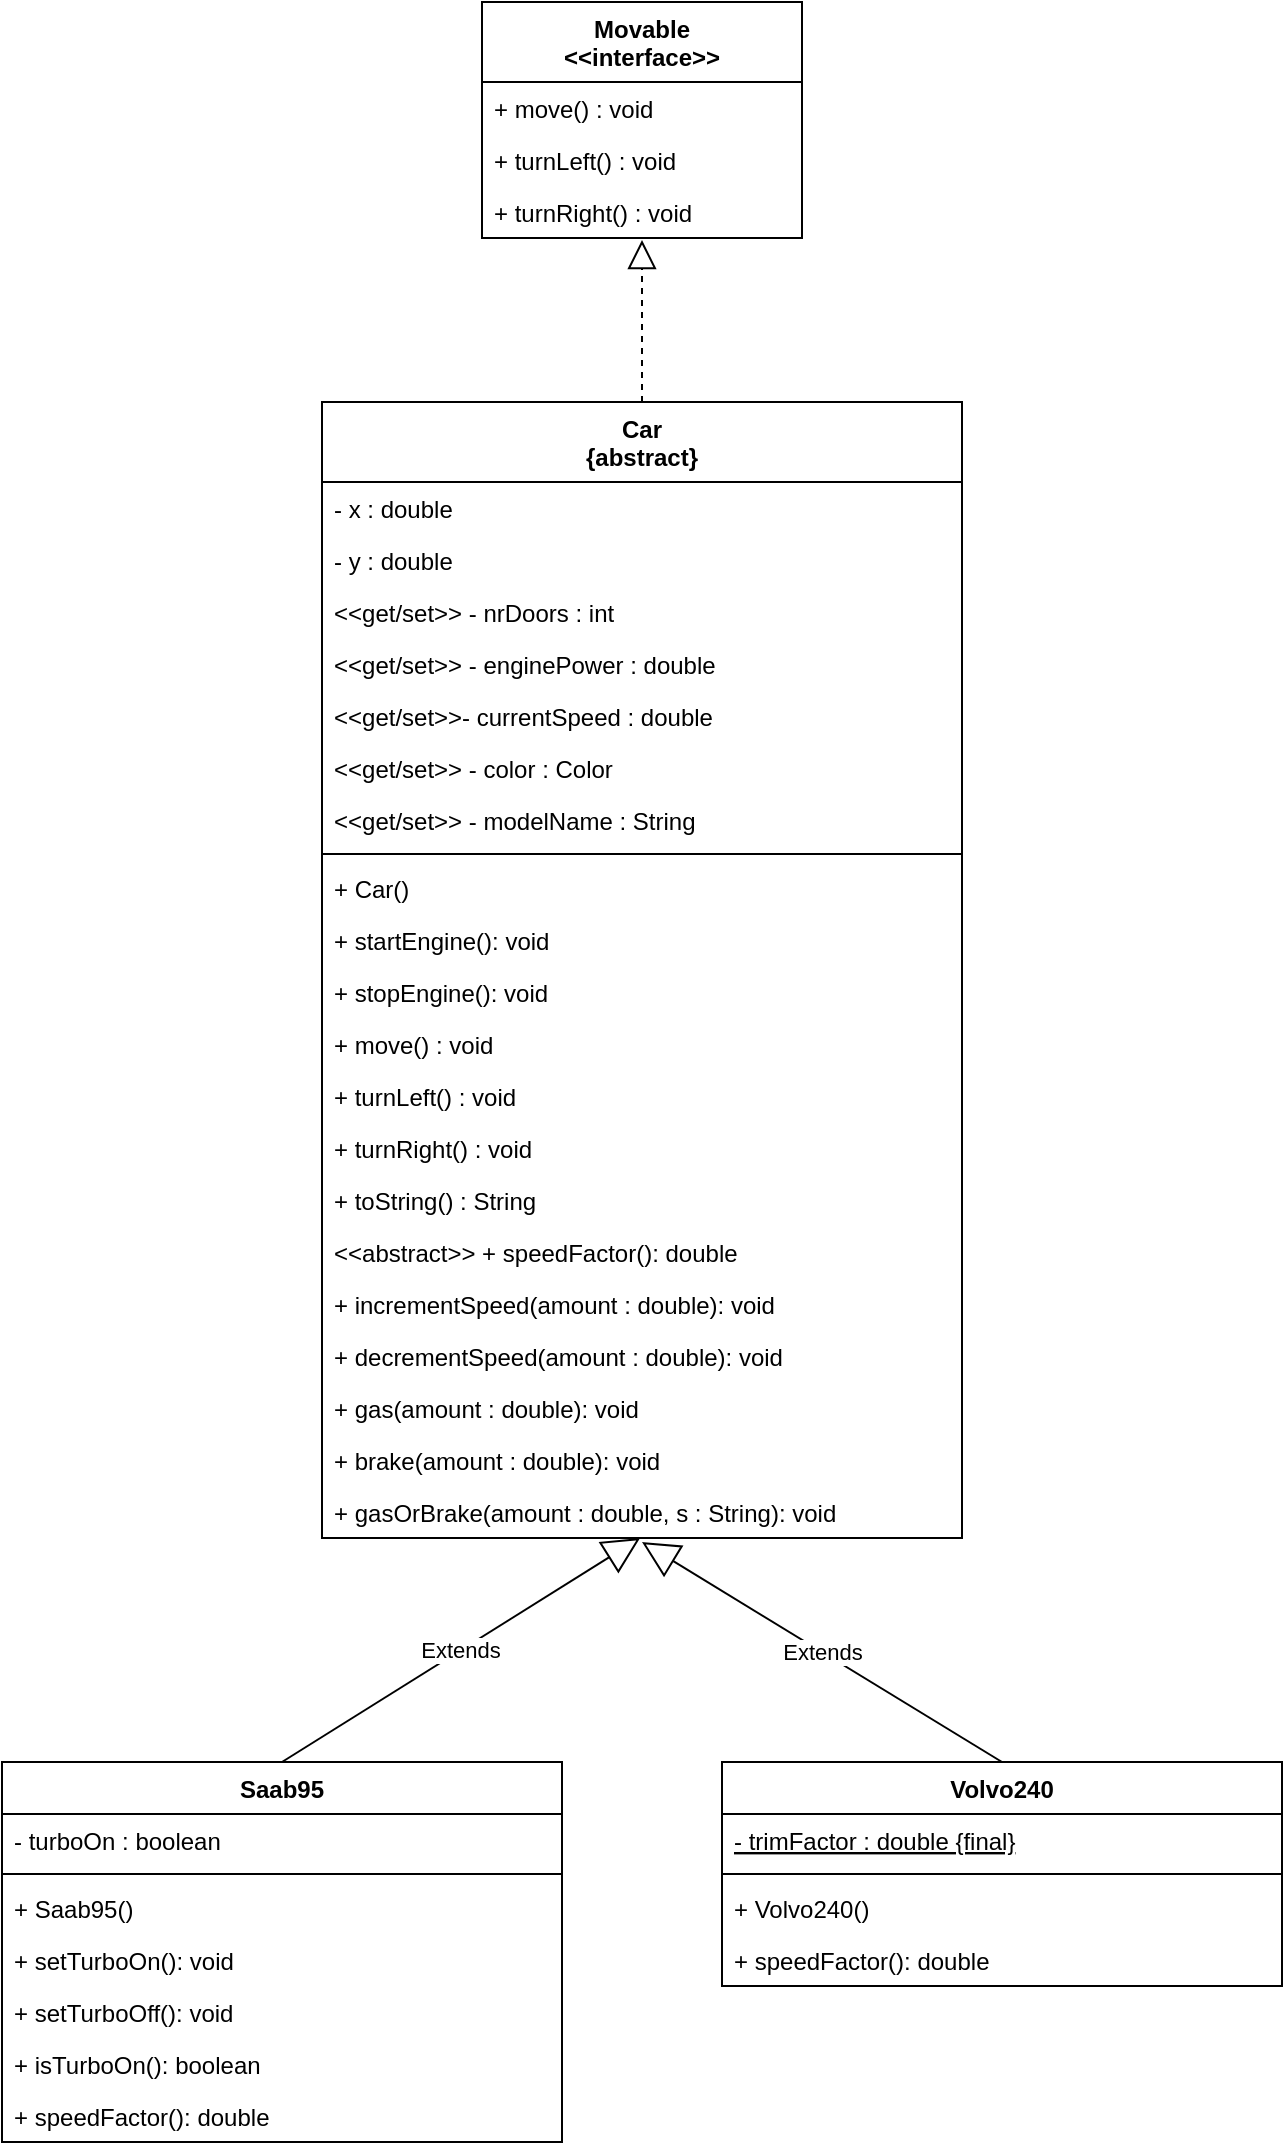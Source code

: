 <mxfile version="13.9.2" type="github">
  <diagram id="9ExOTt3ylyIHJ3yxfhAs" name="Page-1">
    <mxGraphModel dx="1022" dy="450" grid="1" gridSize="10" guides="1" tooltips="1" connect="1" arrows="1" fold="1" page="1" pageScale="1" pageWidth="827" pageHeight="1169" math="0" shadow="0">
      <root>
        <mxCell id="0" />
        <mxCell id="1" parent="0" />
        <mxCell id="5jvfqZs6cxE1F1yHet_P-27" value="Movable&#xa;&lt;&lt;interface&gt;&gt;" style="swimlane;fontStyle=1;childLayout=stackLayout;horizontal=1;startSize=40;fillColor=none;horizontalStack=0;resizeParent=1;resizeParentMax=0;resizeLast=0;collapsible=1;marginBottom=0;" parent="1" vertex="1">
          <mxGeometry x="320" width="160" height="118" as="geometry" />
        </mxCell>
        <mxCell id="5jvfqZs6cxE1F1yHet_P-28" value="+ move() : void" style="text;strokeColor=none;fillColor=none;align=left;verticalAlign=top;spacingLeft=4;spacingRight=4;overflow=hidden;rotatable=0;points=[[0,0.5],[1,0.5]];portConstraint=eastwest;" parent="5jvfqZs6cxE1F1yHet_P-27" vertex="1">
          <mxGeometry y="40" width="160" height="26" as="geometry" />
        </mxCell>
        <mxCell id="5jvfqZs6cxE1F1yHet_P-29" value="+ turnLeft() : void" style="text;strokeColor=none;fillColor=none;align=left;verticalAlign=top;spacingLeft=4;spacingRight=4;overflow=hidden;rotatable=0;points=[[0,0.5],[1,0.5]];portConstraint=eastwest;" parent="5jvfqZs6cxE1F1yHet_P-27" vertex="1">
          <mxGeometry y="66" width="160" height="26" as="geometry" />
        </mxCell>
        <mxCell id="5jvfqZs6cxE1F1yHet_P-30" value="+ turnRight() : void" style="text;strokeColor=none;fillColor=none;align=left;verticalAlign=top;spacingLeft=4;spacingRight=4;overflow=hidden;rotatable=0;points=[[0,0.5],[1,0.5]];portConstraint=eastwest;" parent="5jvfqZs6cxE1F1yHet_P-27" vertex="1">
          <mxGeometry y="92" width="160" height="26" as="geometry" />
        </mxCell>
        <mxCell id="5jvfqZs6cxE1F1yHet_P-31" value="Car&#xa;{abstract}&#xa;" style="swimlane;fontStyle=1;align=center;verticalAlign=top;childLayout=stackLayout;horizontal=1;startSize=40;horizontalStack=0;resizeParent=1;resizeParentMax=0;resizeLast=0;collapsible=1;marginBottom=0;" parent="1" vertex="1">
          <mxGeometry x="240" y="200" width="320" height="568" as="geometry" />
        </mxCell>
        <mxCell id="5jvfqZs6cxE1F1yHet_P-46" value="- x : double" style="text;strokeColor=none;fillColor=none;align=left;verticalAlign=top;spacingLeft=4;spacingRight=4;overflow=hidden;rotatable=0;points=[[0,0.5],[1,0.5]];portConstraint=eastwest;" parent="5jvfqZs6cxE1F1yHet_P-31" vertex="1">
          <mxGeometry y="40" width="320" height="26" as="geometry" />
        </mxCell>
        <mxCell id="5jvfqZs6cxE1F1yHet_P-47" value="- y : double" style="text;strokeColor=none;fillColor=none;align=left;verticalAlign=top;spacingLeft=4;spacingRight=4;overflow=hidden;rotatable=0;points=[[0,0.5],[1,0.5]];portConstraint=eastwest;" parent="5jvfqZs6cxE1F1yHet_P-31" vertex="1">
          <mxGeometry y="66" width="320" height="26" as="geometry" />
        </mxCell>
        <mxCell id="5jvfqZs6cxE1F1yHet_P-32" value="&lt;&lt;get/set&gt;&gt; - nrDoors : int" style="text;strokeColor=none;fillColor=none;align=left;verticalAlign=top;spacingLeft=4;spacingRight=4;overflow=hidden;rotatable=0;points=[[0,0.5],[1,0.5]];portConstraint=eastwest;" parent="5jvfqZs6cxE1F1yHet_P-31" vertex="1">
          <mxGeometry y="92" width="320" height="26" as="geometry" />
        </mxCell>
        <mxCell id="5jvfqZs6cxE1F1yHet_P-33" value="&lt;&lt;get/set&gt;&gt; - enginePower : double" style="text;strokeColor=none;fillColor=none;align=left;verticalAlign=top;spacingLeft=4;spacingRight=4;overflow=hidden;rotatable=0;points=[[0,0.5],[1,0.5]];portConstraint=eastwest;" parent="5jvfqZs6cxE1F1yHet_P-31" vertex="1">
          <mxGeometry y="118" width="320" height="26" as="geometry" />
        </mxCell>
        <mxCell id="5jvfqZs6cxE1F1yHet_P-34" value="&lt;&lt;get/set&gt;&gt;- currentSpeed : double" style="text;strokeColor=none;fillColor=none;align=left;verticalAlign=top;spacingLeft=4;spacingRight=4;overflow=hidden;rotatable=0;points=[[0,0.5],[1,0.5]];portConstraint=eastwest;" parent="5jvfqZs6cxE1F1yHet_P-31" vertex="1">
          <mxGeometry y="144" width="320" height="26" as="geometry" />
        </mxCell>
        <mxCell id="5jvfqZs6cxE1F1yHet_P-35" value="&lt;&lt;get/set&gt;&gt; - color : Color" style="text;strokeColor=none;fillColor=none;align=left;verticalAlign=top;spacingLeft=4;spacingRight=4;overflow=hidden;rotatable=0;points=[[0,0.5],[1,0.5]];portConstraint=eastwest;" parent="5jvfqZs6cxE1F1yHet_P-31" vertex="1">
          <mxGeometry y="170" width="320" height="26" as="geometry" />
        </mxCell>
        <mxCell id="5jvfqZs6cxE1F1yHet_P-36" value="&lt;&lt;get/set&gt;&gt; - modelName : String" style="text;strokeColor=none;fillColor=none;align=left;verticalAlign=top;spacingLeft=4;spacingRight=4;overflow=hidden;rotatable=0;points=[[0,0.5],[1,0.5]];portConstraint=eastwest;" parent="5jvfqZs6cxE1F1yHet_P-31" vertex="1">
          <mxGeometry y="196" width="320" height="26" as="geometry" />
        </mxCell>
        <mxCell id="5jvfqZs6cxE1F1yHet_P-37" value="" style="line;strokeWidth=1;fillColor=none;align=left;verticalAlign=middle;spacingTop=-1;spacingLeft=3;spacingRight=3;rotatable=0;labelPosition=right;points=[];portConstraint=eastwest;" parent="5jvfqZs6cxE1F1yHet_P-31" vertex="1">
          <mxGeometry y="222" width="320" height="8" as="geometry" />
        </mxCell>
        <mxCell id="5jvfqZs6cxE1F1yHet_P-48" value="+ Car()" style="text;strokeColor=none;fillColor=none;align=left;verticalAlign=top;spacingLeft=4;spacingRight=4;overflow=hidden;rotatable=0;points=[[0,0.5],[1,0.5]];portConstraint=eastwest;" parent="5jvfqZs6cxE1F1yHet_P-31" vertex="1">
          <mxGeometry y="230" width="320" height="26" as="geometry" />
        </mxCell>
        <mxCell id="5jvfqZs6cxE1F1yHet_P-38" value="+ startEngine(): void" style="text;strokeColor=none;fillColor=none;align=left;verticalAlign=top;spacingLeft=4;spacingRight=4;overflow=hidden;rotatable=0;points=[[0,0.5],[1,0.5]];portConstraint=eastwest;" parent="5jvfqZs6cxE1F1yHet_P-31" vertex="1">
          <mxGeometry y="256" width="320" height="26" as="geometry" />
        </mxCell>
        <mxCell id="5jvfqZs6cxE1F1yHet_P-39" value="+ stopEngine(): void" style="text;strokeColor=none;fillColor=none;align=left;verticalAlign=top;spacingLeft=4;spacingRight=4;overflow=hidden;rotatable=0;points=[[0,0.5],[1,0.5]];portConstraint=eastwest;" parent="5jvfqZs6cxE1F1yHet_P-31" vertex="1">
          <mxGeometry y="282" width="320" height="26" as="geometry" />
        </mxCell>
        <mxCell id="5jvfqZs6cxE1F1yHet_P-50" value="+ move() : void" style="text;strokeColor=none;fillColor=none;align=left;verticalAlign=top;spacingLeft=4;spacingRight=4;overflow=hidden;rotatable=0;points=[[0,0.5],[1,0.5]];portConstraint=eastwest;" parent="5jvfqZs6cxE1F1yHet_P-31" vertex="1">
          <mxGeometry y="308" width="320" height="26" as="geometry" />
        </mxCell>
        <mxCell id="5jvfqZs6cxE1F1yHet_P-51" value="+ turnLeft() : void" style="text;strokeColor=none;fillColor=none;align=left;verticalAlign=top;spacingLeft=4;spacingRight=4;overflow=hidden;rotatable=0;points=[[0,0.5],[1,0.5]];portConstraint=eastwest;" parent="5jvfqZs6cxE1F1yHet_P-31" vertex="1">
          <mxGeometry y="334" width="320" height="26" as="geometry" />
        </mxCell>
        <mxCell id="5jvfqZs6cxE1F1yHet_P-52" value="+ turnRight() : void" style="text;strokeColor=none;fillColor=none;align=left;verticalAlign=top;spacingLeft=4;spacingRight=4;overflow=hidden;rotatable=0;points=[[0,0.5],[1,0.5]];portConstraint=eastwest;" parent="5jvfqZs6cxE1F1yHet_P-31" vertex="1">
          <mxGeometry y="360" width="320" height="26" as="geometry" />
        </mxCell>
        <mxCell id="QgUYAG2iofooA8F9H0BW-3" value="+ toString() : String" style="text;strokeColor=none;fillColor=none;align=left;verticalAlign=top;spacingLeft=4;spacingRight=4;overflow=hidden;rotatable=0;points=[[0,0.5],[1,0.5]];portConstraint=eastwest;" vertex="1" parent="5jvfqZs6cxE1F1yHet_P-31">
          <mxGeometry y="386" width="320" height="26" as="geometry" />
        </mxCell>
        <mxCell id="5jvfqZs6cxE1F1yHet_P-40" value="&lt;&lt;abstract&gt;&gt; + speedFactor(): double" style="text;strokeColor=none;fillColor=none;align=left;verticalAlign=top;spacingLeft=4;spacingRight=4;overflow=hidden;rotatable=0;points=[[0,0.5],[1,0.5]];portConstraint=eastwest;" parent="5jvfqZs6cxE1F1yHet_P-31" vertex="1">
          <mxGeometry y="412" width="320" height="26" as="geometry" />
        </mxCell>
        <mxCell id="5jvfqZs6cxE1F1yHet_P-41" value="+ incrementSpeed(amount : double): void" style="text;strokeColor=none;fillColor=none;align=left;verticalAlign=top;spacingLeft=4;spacingRight=4;overflow=hidden;rotatable=0;points=[[0,0.5],[1,0.5]];portConstraint=eastwest;" parent="5jvfqZs6cxE1F1yHet_P-31" vertex="1">
          <mxGeometry y="438" width="320" height="26" as="geometry" />
        </mxCell>
        <mxCell id="5jvfqZs6cxE1F1yHet_P-42" value="+ decrementSpeed(amount : double): void" style="text;strokeColor=none;fillColor=none;align=left;verticalAlign=top;spacingLeft=4;spacingRight=4;overflow=hidden;rotatable=0;points=[[0,0.5],[1,0.5]];portConstraint=eastwest;" parent="5jvfqZs6cxE1F1yHet_P-31" vertex="1">
          <mxGeometry y="464" width="320" height="26" as="geometry" />
        </mxCell>
        <mxCell id="5jvfqZs6cxE1F1yHet_P-43" value="+ gas(amount : double): void" style="text;strokeColor=none;fillColor=none;align=left;verticalAlign=top;spacingLeft=4;spacingRight=4;overflow=hidden;rotatable=0;points=[[0,0.5],[1,0.5]];portConstraint=eastwest;" parent="5jvfqZs6cxE1F1yHet_P-31" vertex="1">
          <mxGeometry y="490" width="320" height="26" as="geometry" />
        </mxCell>
        <mxCell id="5jvfqZs6cxE1F1yHet_P-44" value="+ brake(amount : double): void" style="text;strokeColor=none;fillColor=none;align=left;verticalAlign=top;spacingLeft=4;spacingRight=4;overflow=hidden;rotatable=0;points=[[0,0.5],[1,0.5]];portConstraint=eastwest;" parent="5jvfqZs6cxE1F1yHet_P-31" vertex="1">
          <mxGeometry y="516" width="320" height="26" as="geometry" />
        </mxCell>
        <mxCell id="QgUYAG2iofooA8F9H0BW-2" value="+ gasOrBrake(amount : double, s : String): void" style="text;strokeColor=none;fillColor=none;align=left;verticalAlign=top;spacingLeft=4;spacingRight=4;overflow=hidden;rotatable=0;points=[[0,0.5],[1,0.5]];portConstraint=eastwest;" vertex="1" parent="5jvfqZs6cxE1F1yHet_P-31">
          <mxGeometry y="542" width="320" height="26" as="geometry" />
        </mxCell>
        <mxCell id="5jvfqZs6cxE1F1yHet_P-45" value="" style="endArrow=block;dashed=1;endFill=0;endSize=12;html=1;entryX=0.5;entryY=1.038;entryDx=0;entryDy=0;entryPerimeter=0;" parent="1" source="5jvfqZs6cxE1F1yHet_P-31" target="5jvfqZs6cxE1F1yHet_P-30" edge="1">
          <mxGeometry width="160" relative="1" as="geometry">
            <mxPoint x="580" y="280" as="sourcePoint" />
            <mxPoint x="740" y="280" as="targetPoint" />
          </mxGeometry>
        </mxCell>
        <mxCell id="5jvfqZs6cxE1F1yHet_P-53" value="Saab95" style="swimlane;fontStyle=1;align=center;verticalAlign=top;childLayout=stackLayout;horizontal=1;startSize=26;horizontalStack=0;resizeParent=1;resizeParentMax=0;resizeLast=0;collapsible=1;marginBottom=0;" parent="1" vertex="1">
          <mxGeometry x="80" y="880" width="280" height="190" as="geometry" />
        </mxCell>
        <mxCell id="5jvfqZs6cxE1F1yHet_P-54" value="- turboOn : boolean" style="text;strokeColor=none;fillColor=none;align=left;verticalAlign=top;spacingLeft=4;spacingRight=4;overflow=hidden;rotatable=0;points=[[0,0.5],[1,0.5]];portConstraint=eastwest;fontStyle=0" parent="5jvfqZs6cxE1F1yHet_P-53" vertex="1">
          <mxGeometry y="26" width="280" height="26" as="geometry" />
        </mxCell>
        <mxCell id="5jvfqZs6cxE1F1yHet_P-55" value="" style="line;strokeWidth=1;fillColor=none;align=left;verticalAlign=middle;spacingTop=-1;spacingLeft=3;spacingRight=3;rotatable=0;labelPosition=right;points=[];portConstraint=eastwest;" parent="5jvfqZs6cxE1F1yHet_P-53" vertex="1">
          <mxGeometry y="52" width="280" height="8" as="geometry" />
        </mxCell>
        <mxCell id="5jvfqZs6cxE1F1yHet_P-56" value="+ Saab95()" style="text;strokeColor=none;fillColor=none;align=left;verticalAlign=top;spacingLeft=4;spacingRight=4;overflow=hidden;rotatable=0;points=[[0,0.5],[1,0.5]];portConstraint=eastwest;" parent="5jvfqZs6cxE1F1yHet_P-53" vertex="1">
          <mxGeometry y="60" width="280" height="26" as="geometry" />
        </mxCell>
        <mxCell id="5jvfqZs6cxE1F1yHet_P-57" value="+ setTurboOn(): void" style="text;strokeColor=none;fillColor=none;align=left;verticalAlign=top;spacingLeft=4;spacingRight=4;overflow=hidden;rotatable=0;points=[[0,0.5],[1,0.5]];portConstraint=eastwest;" parent="5jvfqZs6cxE1F1yHet_P-53" vertex="1">
          <mxGeometry y="86" width="280" height="26" as="geometry" />
        </mxCell>
        <mxCell id="5jvfqZs6cxE1F1yHet_P-58" value="+ setTurboOff(): void" style="text;strokeColor=none;fillColor=none;align=left;verticalAlign=top;spacingLeft=4;spacingRight=4;overflow=hidden;rotatable=0;points=[[0,0.5],[1,0.5]];portConstraint=eastwest;" parent="5jvfqZs6cxE1F1yHet_P-53" vertex="1">
          <mxGeometry y="112" width="280" height="26" as="geometry" />
        </mxCell>
        <mxCell id="QgUYAG2iofooA8F9H0BW-6" value="+ isTurboOn(): boolean" style="text;strokeColor=none;fillColor=none;align=left;verticalAlign=top;spacingLeft=4;spacingRight=4;overflow=hidden;rotatable=0;points=[[0,0.5],[1,0.5]];portConstraint=eastwest;" vertex="1" parent="5jvfqZs6cxE1F1yHet_P-53">
          <mxGeometry y="138" width="280" height="26" as="geometry" />
        </mxCell>
        <mxCell id="5jvfqZs6cxE1F1yHet_P-59" value="+ speedFactor(): double" style="text;strokeColor=none;fillColor=none;align=left;verticalAlign=top;spacingLeft=4;spacingRight=4;overflow=hidden;rotatable=0;points=[[0,0.5],[1,0.5]];portConstraint=eastwest;" parent="5jvfqZs6cxE1F1yHet_P-53" vertex="1">
          <mxGeometry y="164" width="280" height="26" as="geometry" />
        </mxCell>
        <mxCell id="5jvfqZs6cxE1F1yHet_P-62" value="Volvo240" style="swimlane;fontStyle=1;align=center;verticalAlign=top;childLayout=stackLayout;horizontal=1;startSize=26;horizontalStack=0;resizeParent=1;resizeParentMax=0;resizeLast=0;collapsible=1;marginBottom=0;" parent="1" vertex="1">
          <mxGeometry x="440" y="880" width="280" height="112" as="geometry" />
        </mxCell>
        <mxCell id="5jvfqZs6cxE1F1yHet_P-63" value="- trimFactor : double {final}" style="text;strokeColor=none;fillColor=none;align=left;verticalAlign=top;spacingLeft=4;spacingRight=4;overflow=hidden;rotatable=0;points=[[0,0.5],[1,0.5]];portConstraint=eastwest;fontStyle=4" parent="5jvfqZs6cxE1F1yHet_P-62" vertex="1">
          <mxGeometry y="26" width="280" height="26" as="geometry" />
        </mxCell>
        <mxCell id="5jvfqZs6cxE1F1yHet_P-64" value="" style="line;strokeWidth=1;fillColor=none;align=left;verticalAlign=middle;spacingTop=-1;spacingLeft=3;spacingRight=3;rotatable=0;labelPosition=right;points=[];portConstraint=eastwest;" parent="5jvfqZs6cxE1F1yHet_P-62" vertex="1">
          <mxGeometry y="52" width="280" height="8" as="geometry" />
        </mxCell>
        <mxCell id="5jvfqZs6cxE1F1yHet_P-65" value="+ Volvo240()" style="text;strokeColor=none;fillColor=none;align=left;verticalAlign=top;spacingLeft=4;spacingRight=4;overflow=hidden;rotatable=0;points=[[0,0.5],[1,0.5]];portConstraint=eastwest;" parent="5jvfqZs6cxE1F1yHet_P-62" vertex="1">
          <mxGeometry y="60" width="280" height="26" as="geometry" />
        </mxCell>
        <mxCell id="5jvfqZs6cxE1F1yHet_P-66" value="+ speedFactor(): double" style="text;strokeColor=none;fillColor=none;align=left;verticalAlign=top;spacingLeft=4;spacingRight=4;overflow=hidden;rotatable=0;points=[[0,0.5],[1,0.5]];portConstraint=eastwest;" parent="5jvfqZs6cxE1F1yHet_P-62" vertex="1">
          <mxGeometry y="86" width="280" height="26" as="geometry" />
        </mxCell>
        <mxCell id="5jvfqZs6cxE1F1yHet_P-70" value="Extends" style="endArrow=block;endSize=16;endFill=0;html=1;exitX=0.5;exitY=0;exitDx=0;exitDy=0;" parent="1" source="5jvfqZs6cxE1F1yHet_P-62" edge="1">
          <mxGeometry width="160" relative="1" as="geometry">
            <mxPoint x="460" y="850" as="sourcePoint" />
            <mxPoint x="400" y="770" as="targetPoint" />
          </mxGeometry>
        </mxCell>
        <mxCell id="5jvfqZs6cxE1F1yHet_P-72" value="Extends" style="endArrow=block;endSize=16;endFill=0;html=1;exitX=0.5;exitY=0;exitDx=0;exitDy=0;entryX=0.497;entryY=1;entryDx=0;entryDy=0;entryPerimeter=0;" parent="1" edge="1" target="QgUYAG2iofooA8F9H0BW-2">
          <mxGeometry width="160" relative="1" as="geometry">
            <mxPoint x="220" y="880" as="sourcePoint" />
            <mxPoint x="400.96" y="742" as="targetPoint" />
          </mxGeometry>
        </mxCell>
      </root>
    </mxGraphModel>
  </diagram>
</mxfile>
